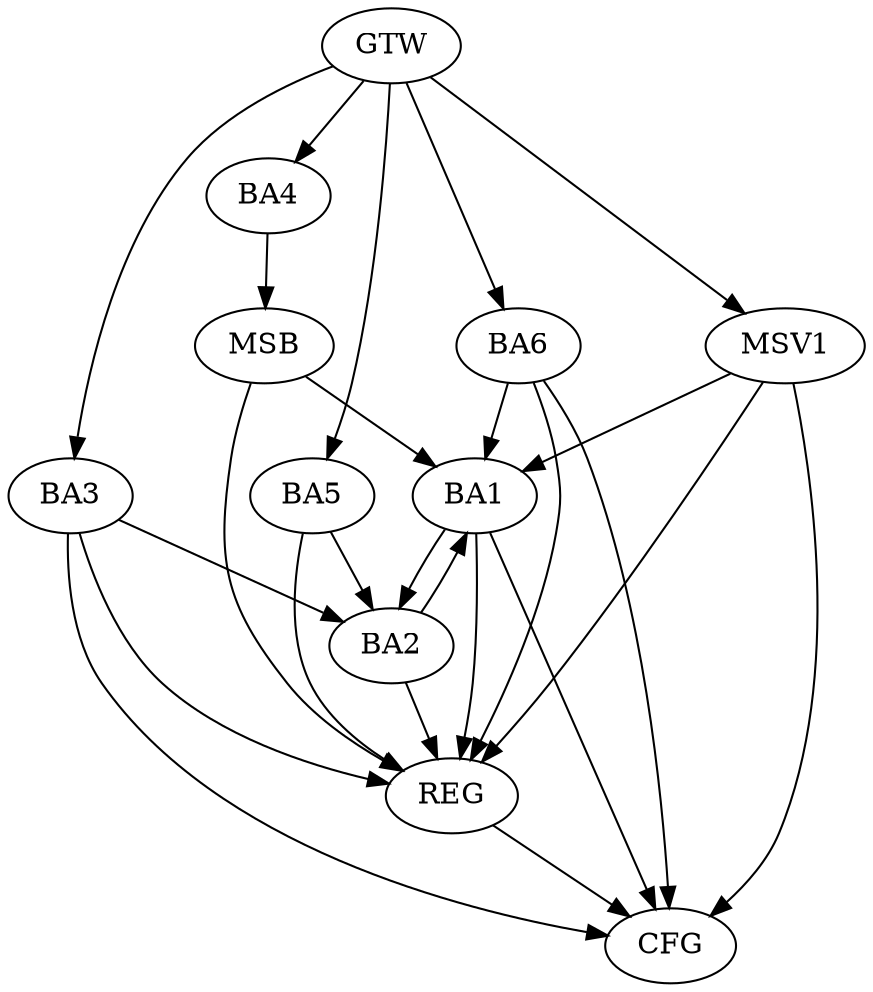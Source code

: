 strict digraph G {
  BA1 [ label="BA1" ];
  BA2 [ label="BA2" ];
  BA3 [ label="BA3" ];
  BA4 [ label="BA4" ];
  BA5 [ label="BA5" ];
  BA6 [ label="BA6" ];
  GTW [ label="GTW" ];
  REG [ label="REG" ];
  MSB [ label="MSB" ];
  CFG [ label="CFG" ];
  MSV1 [ label="MSV1" ];
  BA1 -> BA2;
  BA2 -> BA1;
  BA3 -> BA2;
  BA5 -> BA2;
  BA6 -> BA1;
  GTW -> BA3;
  GTW -> BA4;
  GTW -> BA5;
  GTW -> BA6;
  BA1 -> REG;
  BA2 -> REG;
  BA3 -> REG;
  BA5 -> REG;
  BA6 -> REG;
  BA4 -> MSB;
  MSB -> BA1;
  MSB -> REG;
  BA6 -> CFG;
  BA1 -> CFG;
  BA3 -> CFG;
  REG -> CFG;
  MSV1 -> BA1;
  GTW -> MSV1;
  MSV1 -> REG;
  MSV1 -> CFG;
}
